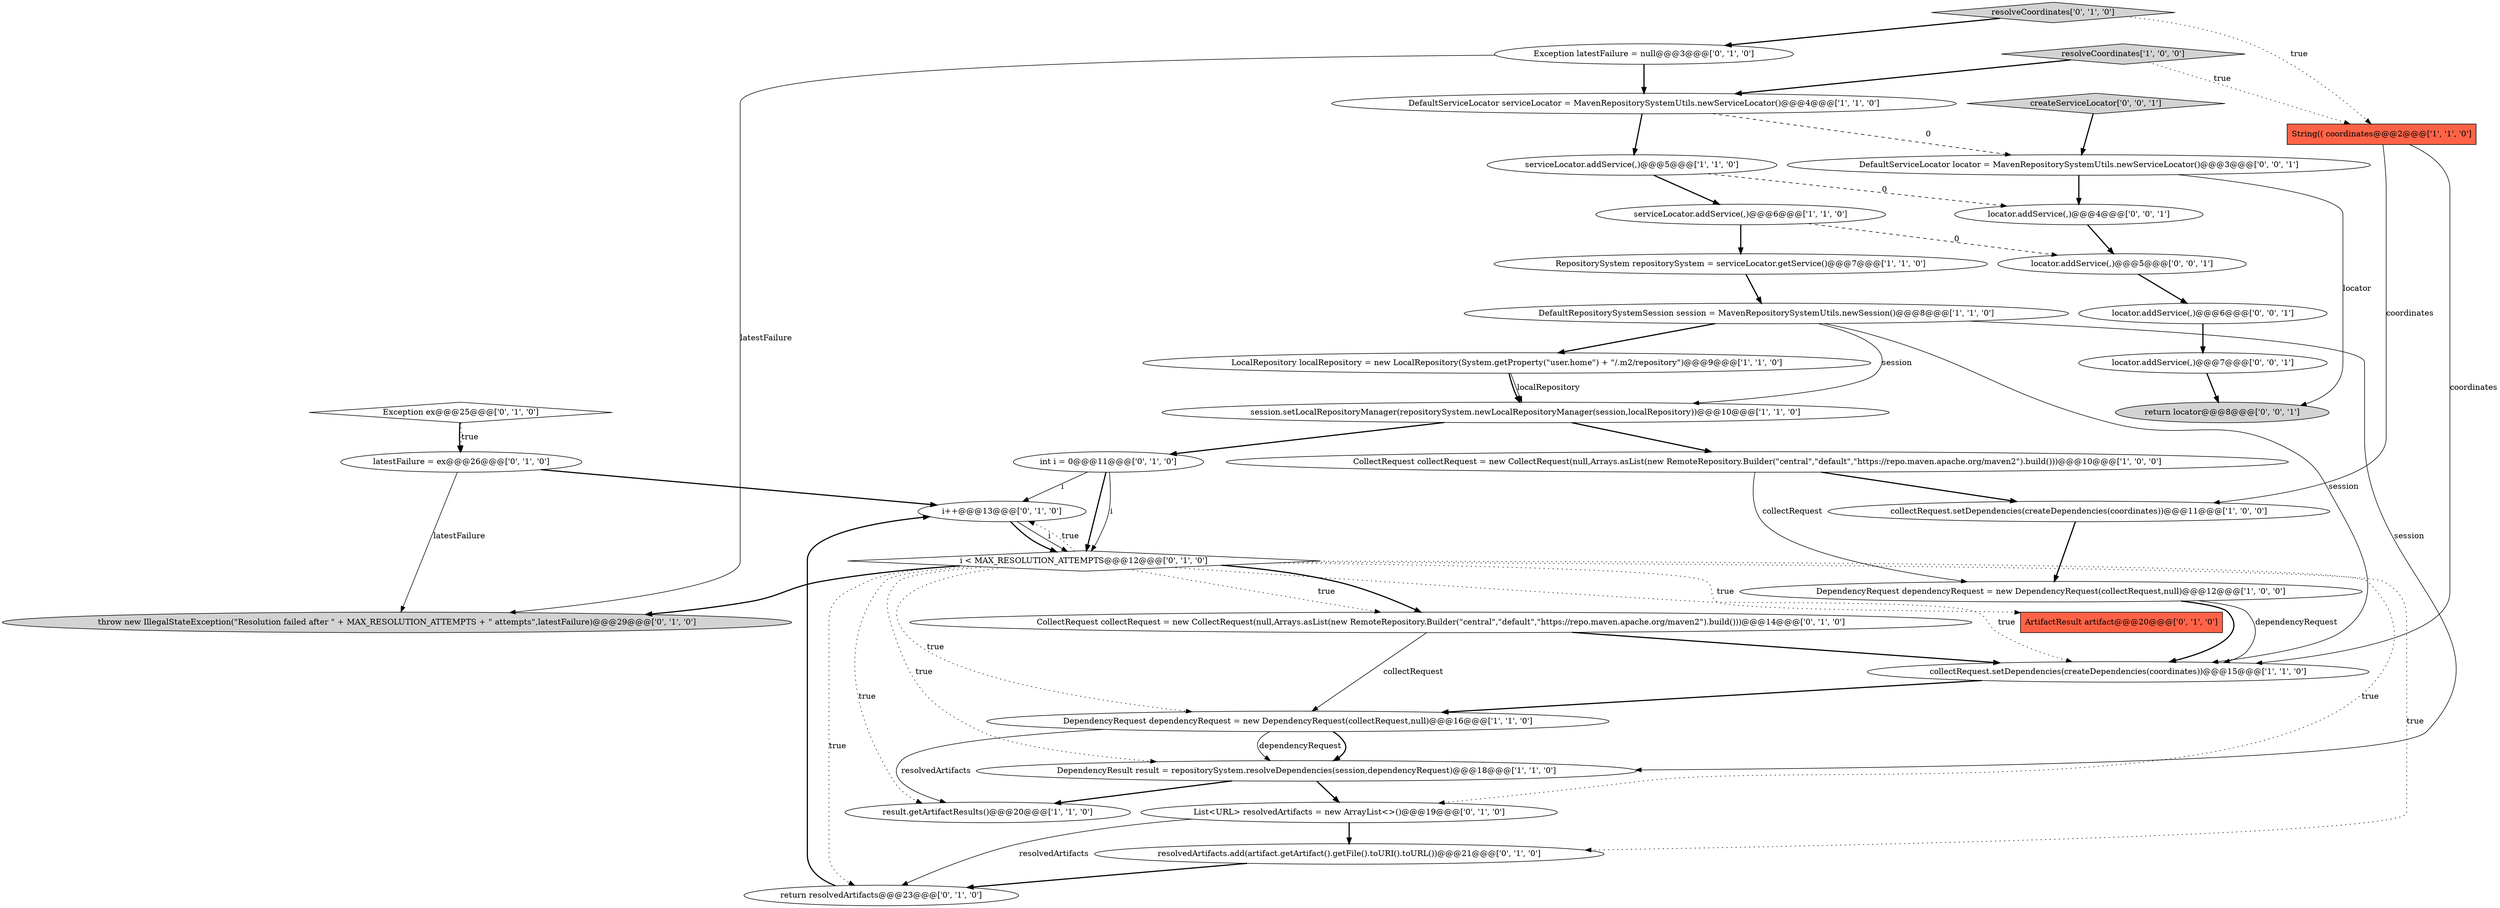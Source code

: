 digraph {
28 [style = filled, label = "latestFailure = ex@@@26@@@['0', '1', '0']", fillcolor = white, shape = ellipse image = "AAA0AAABBB2BBB"];
26 [style = filled, label = "return resolvedArtifacts@@@23@@@['0', '1', '0']", fillcolor = white, shape = ellipse image = "AAA0AAABBB2BBB"];
2 [style = filled, label = "serviceLocator.addService(,)@@@6@@@['1', '1', '0']", fillcolor = white, shape = ellipse image = "AAA0AAABBB1BBB"];
24 [style = filled, label = "Exception ex@@@25@@@['0', '1', '0']", fillcolor = white, shape = diamond image = "AAA1AAABBB2BBB"];
8 [style = filled, label = "CollectRequest collectRequest = new CollectRequest(null,Arrays.asList(new RemoteRepository.Builder(\"central\",\"default\",\"https://repo.maven.apache.org/maven2\").build()))@@@10@@@['1', '0', '0']", fillcolor = white, shape = ellipse image = "AAA0AAABBB1BBB"];
12 [style = filled, label = "DependencyRequest dependencyRequest = new DependencyRequest(collectRequest,null)@@@16@@@['1', '1', '0']", fillcolor = white, shape = ellipse image = "AAA0AAABBB1BBB"];
7 [style = filled, label = "DefaultRepositorySystemSession session = MavenRepositorySystemUtils.newSession()@@@8@@@['1', '1', '0']", fillcolor = white, shape = ellipse image = "AAA0AAABBB1BBB"];
27 [style = filled, label = "ArtifactResult artifact@@@20@@@['0', '1', '0']", fillcolor = tomato, shape = box image = "AAA0AAABBB2BBB"];
33 [style = filled, label = "createServiceLocator['0', '0', '1']", fillcolor = lightgray, shape = diamond image = "AAA0AAABBB3BBB"];
30 [style = filled, label = "locator.addService(,)@@@4@@@['0', '0', '1']", fillcolor = white, shape = ellipse image = "AAA0AAABBB3BBB"];
16 [style = filled, label = "resolveCoordinates['0', '1', '0']", fillcolor = lightgray, shape = diamond image = "AAA0AAABBB2BBB"];
11 [style = filled, label = "DependencyRequest dependencyRequest = new DependencyRequest(collectRequest,null)@@@12@@@['1', '0', '0']", fillcolor = white, shape = ellipse image = "AAA0AAABBB1BBB"];
34 [style = filled, label = "return locator@@@8@@@['0', '0', '1']", fillcolor = lightgray, shape = ellipse image = "AAA0AAABBB3BBB"];
20 [style = filled, label = "i++@@@13@@@['0', '1', '0']", fillcolor = white, shape = ellipse image = "AAA1AAABBB2BBB"];
23 [style = filled, label = "CollectRequest collectRequest = new CollectRequest(null,Arrays.asList(new RemoteRepository.Builder(\"central\",\"default\",\"https://repo.maven.apache.org/maven2\").build()))@@@14@@@['0', '1', '0']", fillcolor = white, shape = ellipse image = "AAA1AAABBB2BBB"];
1 [style = filled, label = "DefaultServiceLocator serviceLocator = MavenRepositorySystemUtils.newServiceLocator()@@@4@@@['1', '1', '0']", fillcolor = white, shape = ellipse image = "AAA0AAABBB1BBB"];
22 [style = filled, label = "resolvedArtifacts.add(artifact.getArtifact().getFile().toURI().toURL())@@@21@@@['0', '1', '0']", fillcolor = white, shape = ellipse image = "AAA0AAABBB2BBB"];
21 [style = filled, label = "i < MAX_RESOLUTION_ATTEMPTS@@@12@@@['0', '1', '0']", fillcolor = white, shape = diamond image = "AAA1AAABBB2BBB"];
35 [style = filled, label = "locator.addService(,)@@@6@@@['0', '0', '1']", fillcolor = white, shape = ellipse image = "AAA0AAABBB3BBB"];
3 [style = filled, label = "RepositorySystem repositorySystem = serviceLocator.getService()@@@7@@@['1', '1', '0']", fillcolor = white, shape = ellipse image = "AAA0AAABBB1BBB"];
4 [style = filled, label = "String(( coordinates@@@2@@@['1', '1', '0']", fillcolor = tomato, shape = box image = "AAA0AAABBB1BBB"];
29 [style = filled, label = "locator.addService(,)@@@5@@@['0', '0', '1']", fillcolor = white, shape = ellipse image = "AAA0AAABBB3BBB"];
25 [style = filled, label = "List<URL> resolvedArtifacts = new ArrayList<>()@@@19@@@['0', '1', '0']", fillcolor = white, shape = ellipse image = "AAA0AAABBB2BBB"];
9 [style = filled, label = "LocalRepository localRepository = new LocalRepository(System.getProperty(\"user.home\") + \"/.m2/repository\")@@@9@@@['1', '1', '0']", fillcolor = white, shape = ellipse image = "AAA0AAABBB1BBB"];
31 [style = filled, label = "DefaultServiceLocator locator = MavenRepositorySystemUtils.newServiceLocator()@@@3@@@['0', '0', '1']", fillcolor = white, shape = ellipse image = "AAA0AAABBB3BBB"];
6 [style = filled, label = "DependencyResult result = repositorySystem.resolveDependencies(session,dependencyRequest)@@@18@@@['1', '1', '0']", fillcolor = white, shape = ellipse image = "AAA0AAABBB1BBB"];
15 [style = filled, label = "serviceLocator.addService(,)@@@5@@@['1', '1', '0']", fillcolor = white, shape = ellipse image = "AAA0AAABBB1BBB"];
18 [style = filled, label = "Exception latestFailure = null@@@3@@@['0', '1', '0']", fillcolor = white, shape = ellipse image = "AAA1AAABBB2BBB"];
13 [style = filled, label = "collectRequest.setDependencies(createDependencies(coordinates))@@@11@@@['1', '0', '0']", fillcolor = white, shape = ellipse image = "AAA0AAABBB1BBB"];
5 [style = filled, label = "collectRequest.setDependencies(createDependencies(coordinates))@@@15@@@['1', '1', '0']", fillcolor = white, shape = ellipse image = "AAA0AAABBB1BBB"];
14 [style = filled, label = "resolveCoordinates['1', '0', '0']", fillcolor = lightgray, shape = diamond image = "AAA0AAABBB1BBB"];
17 [style = filled, label = "throw new IllegalStateException(\"Resolution failed after \" + MAX_RESOLUTION_ATTEMPTS + \" attempts\",latestFailure)@@@29@@@['0', '1', '0']", fillcolor = lightgray, shape = ellipse image = "AAA1AAABBB2BBB"];
10 [style = filled, label = "session.setLocalRepositoryManager(repositorySystem.newLocalRepositoryManager(session,localRepository))@@@10@@@['1', '1', '0']", fillcolor = white, shape = ellipse image = "AAA0AAABBB1BBB"];
19 [style = filled, label = "int i = 0@@@11@@@['0', '1', '0']", fillcolor = white, shape = ellipse image = "AAA0AAABBB2BBB"];
0 [style = filled, label = "result.getArtifactResults()@@@20@@@['1', '1', '0']", fillcolor = white, shape = ellipse image = "AAA0AAABBB1BBB"];
32 [style = filled, label = "locator.addService(,)@@@7@@@['0', '0', '1']", fillcolor = white, shape = ellipse image = "AAA0AAABBB3BBB"];
23->12 [style = solid, label="collectRequest"];
21->0 [style = dotted, label="true"];
24->28 [style = dotted, label="true"];
16->4 [style = dotted, label="true"];
14->4 [style = dotted, label="true"];
25->26 [style = solid, label="resolvedArtifacts"];
33->31 [style = bold, label=""];
28->20 [style = bold, label=""];
8->11 [style = solid, label="collectRequest"];
7->9 [style = bold, label=""];
4->5 [style = solid, label="coordinates"];
12->0 [style = solid, label="resolvedArtifacts"];
16->18 [style = bold, label=""];
29->35 [style = bold, label=""];
9->10 [style = solid, label="localRepository"];
6->0 [style = bold, label=""];
21->17 [style = bold, label=""];
26->20 [style = bold, label=""];
10->8 [style = bold, label=""];
21->22 [style = dotted, label="true"];
11->5 [style = solid, label="dependencyRequest"];
7->10 [style = solid, label="session"];
21->23 [style = dotted, label="true"];
15->30 [style = dashed, label="0"];
4->13 [style = solid, label="coordinates"];
3->7 [style = bold, label=""];
21->20 [style = dotted, label="true"];
21->5 [style = dotted, label="true"];
28->17 [style = solid, label="latestFailure"];
15->2 [style = bold, label=""];
35->32 [style = bold, label=""];
10->19 [style = bold, label=""];
2->3 [style = bold, label=""];
14->1 [style = bold, label=""];
19->21 [style = bold, label=""];
20->21 [style = bold, label=""];
21->26 [style = dotted, label="true"];
7->5 [style = solid, label="session"];
18->17 [style = solid, label="latestFailure"];
13->11 [style = bold, label=""];
22->26 [style = bold, label=""];
7->6 [style = solid, label="session"];
1->31 [style = dashed, label="0"];
31->34 [style = solid, label="locator"];
19->20 [style = solid, label="i"];
23->5 [style = bold, label=""];
8->13 [style = bold, label=""];
6->25 [style = bold, label=""];
1->15 [style = bold, label=""];
2->29 [style = dashed, label="0"];
12->6 [style = bold, label=""];
20->21 [style = solid, label="i"];
21->6 [style = dotted, label="true"];
21->27 [style = dotted, label="true"];
18->1 [style = bold, label=""];
5->12 [style = bold, label=""];
32->34 [style = bold, label=""];
31->30 [style = bold, label=""];
24->28 [style = bold, label=""];
21->12 [style = dotted, label="true"];
21->23 [style = bold, label=""];
25->22 [style = bold, label=""];
19->21 [style = solid, label="i"];
12->6 [style = solid, label="dependencyRequest"];
21->25 [style = dotted, label="true"];
11->5 [style = bold, label=""];
30->29 [style = bold, label=""];
9->10 [style = bold, label=""];
}
